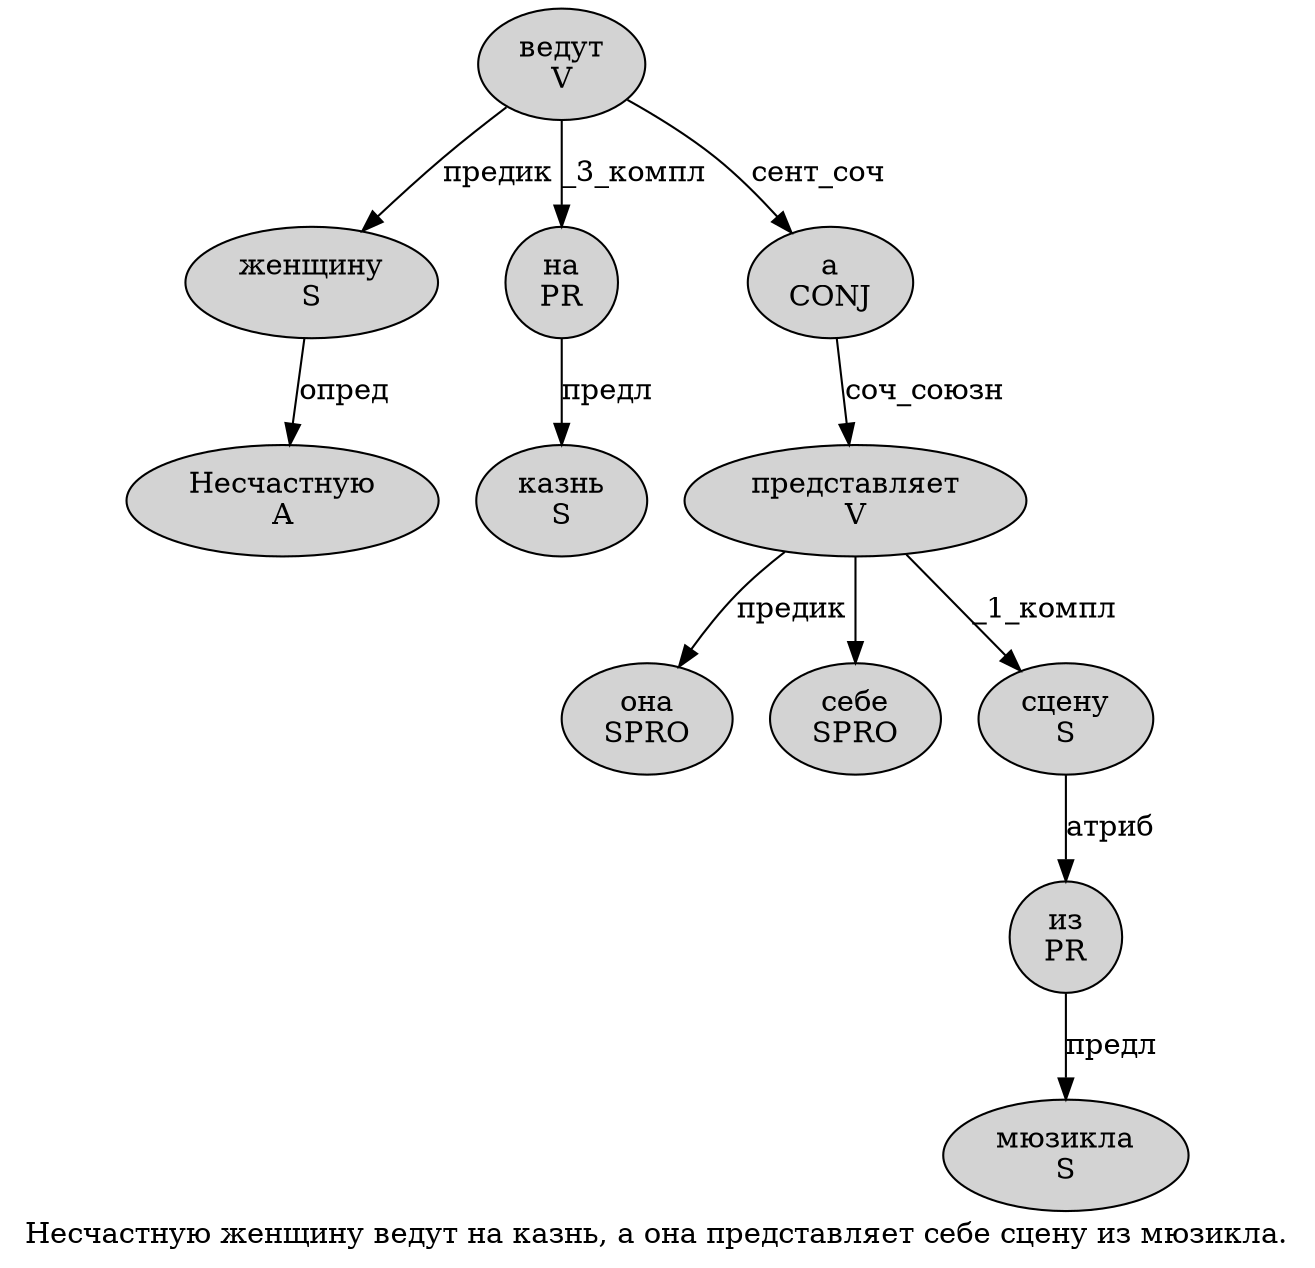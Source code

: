 digraph SENTENCE_899 {
	graph [label="Несчастную женщину ведут на казнь, а она представляет себе сцену из мюзикла."]
	node [style=filled]
		0 [label="Несчастную
A" color="" fillcolor=lightgray penwidth=1 shape=ellipse]
		1 [label="женщину
S" color="" fillcolor=lightgray penwidth=1 shape=ellipse]
		2 [label="ведут
V" color="" fillcolor=lightgray penwidth=1 shape=ellipse]
		3 [label="на
PR" color="" fillcolor=lightgray penwidth=1 shape=ellipse]
		4 [label="казнь
S" color="" fillcolor=lightgray penwidth=1 shape=ellipse]
		6 [label="а
CONJ" color="" fillcolor=lightgray penwidth=1 shape=ellipse]
		7 [label="она
SPRO" color="" fillcolor=lightgray penwidth=1 shape=ellipse]
		8 [label="представляет
V" color="" fillcolor=lightgray penwidth=1 shape=ellipse]
		9 [label="себе
SPRO" color="" fillcolor=lightgray penwidth=1 shape=ellipse]
		10 [label="сцену
S" color="" fillcolor=lightgray penwidth=1 shape=ellipse]
		11 [label="из
PR" color="" fillcolor=lightgray penwidth=1 shape=ellipse]
		12 [label="мюзикла
S" color="" fillcolor=lightgray penwidth=1 shape=ellipse]
			2 -> 1 [label="предик"]
			2 -> 3 [label="_3_компл"]
			2 -> 6 [label="сент_соч"]
			10 -> 11 [label="атриб"]
			6 -> 8 [label="соч_союзн"]
			3 -> 4 [label="предл"]
			8 -> 7 [label="предик"]
			8 -> 9
			8 -> 10 [label="_1_компл"]
			11 -> 12 [label="предл"]
			1 -> 0 [label="опред"]
}
